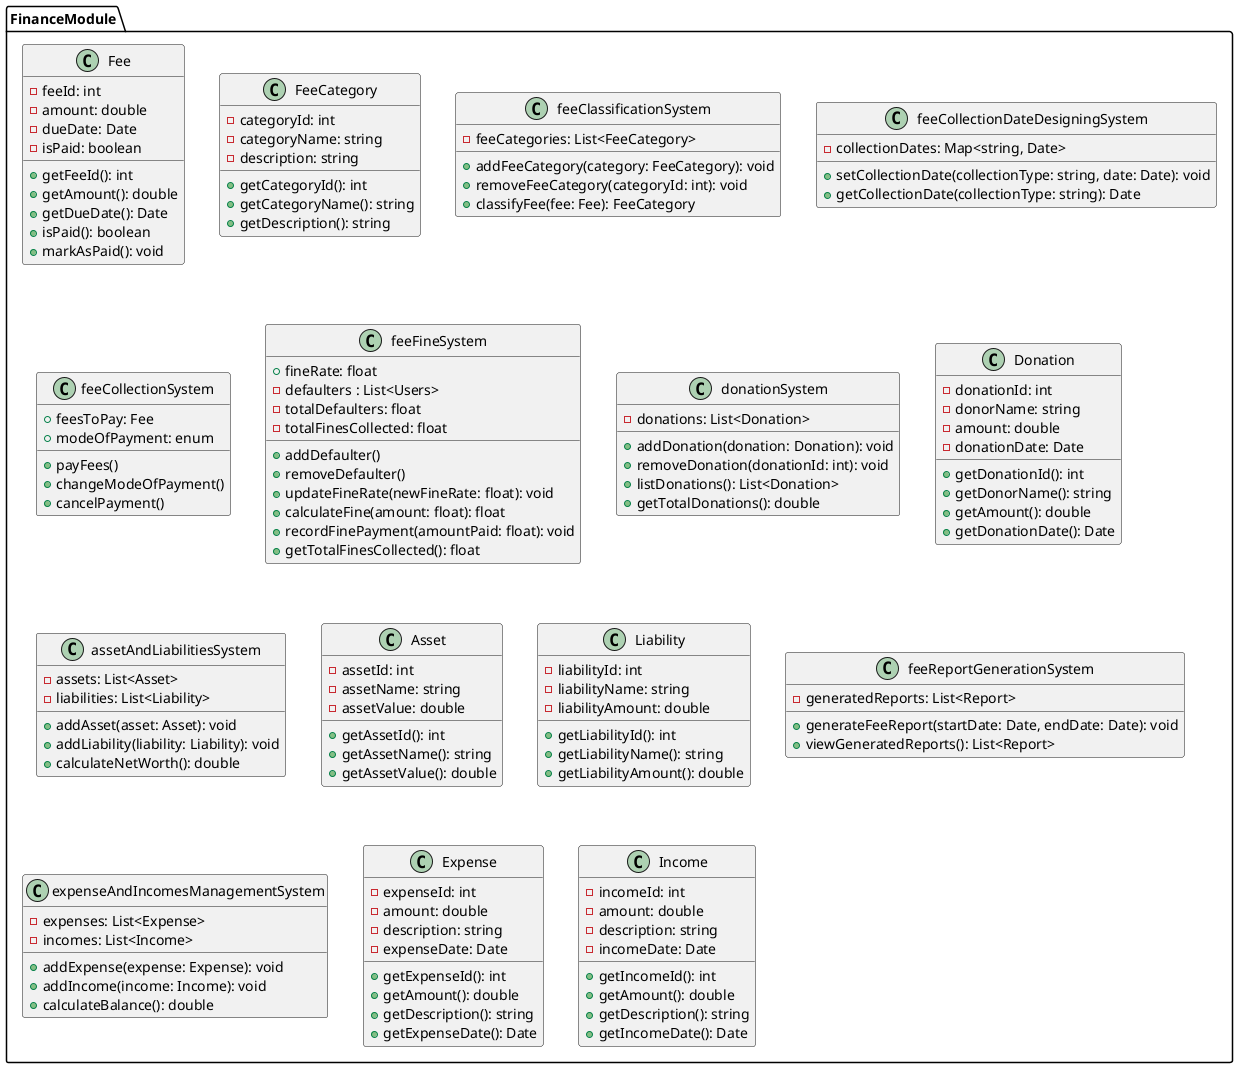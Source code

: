 @startuml finance
package FinanceModule {
	class Fee {
		- feeId: int
		- amount: double
		- dueDate: Date
		- isPaid: boolean
		+ getFeeId(): int
		+ getAmount(): double
		+ getDueDate(): Date
		+ isPaid(): boolean
		+ markAsPaid(): void
	}

	class FeeCategory {
		- categoryId: int
		- categoryName: string
		- description: string
		+ getCategoryId(): int
		+ getCategoryName(): string
		+ getDescription(): string
	}

	class feeClassificationSystem {
		- feeCategories: List<FeeCategory>
		+ addFeeCategory(category: FeeCategory): void
		+ removeFeeCategory(categoryId: int): void
		+ classifyFee(fee: Fee): FeeCategory
	}

	class feeCollectionDateDesigningSystem {
		- collectionDates: Map<string, Date>
		+ setCollectionDate(collectionType: string, date: Date): void
		+ getCollectionDate(collectionType: string): Date
	}

	class feeCollectionSystem {
		+ feesToPay: Fee
		+ modeOfPayment: enum
		
		+ payFees()
		+ changeModeOfPayment()
		+ cancelPayment()
	}

	class feeFineSystem {
		+ fineRate: float
		- defaulters : List<Users>
		- totalDefaulters: float
		- totalFinesCollected: float
		
		+ addDefaulter()
		+ removeDefaulter()
		+ updateFineRate(newFineRate: float): void
		+ calculateFine(amount: float): float
		+ recordFinePayment(amountPaid: float): void
		+ getTotalFinesCollected(): float
	}

	class donationSystem {
		- donations: List<Donation>
		+ addDonation(donation: Donation): void
		+ removeDonation(donationId: int): void
		+ listDonations(): List<Donation>
		+ getTotalDonations(): double
	}

	class Donation {
		- donationId: int
		- donorName: string
		- amount: double
		- donationDate: Date
		+ getDonationId(): int
		+ getDonorName(): string
		+ getAmount(): double
		+ getDonationDate(): Date
	}

	class assetAndLiabilitiesSystem {
		- assets: List<Asset>
		- liabilities: List<Liability>
		+ addAsset(asset: Asset): void
		+ addLiability(liability: Liability): void
		+ calculateNetWorth(): double
	}

	class Asset {
		- assetId: int
		- assetName: string
		- assetValue: double
		+ getAssetId(): int
		+ getAssetName(): string
		+ getAssetValue(): double
	}

	class Liability {
		- liabilityId: int
		- liabilityName: string
		- liabilityAmount: double
		+ getLiabilityId(): int
		+ getLiabilityName(): string
		+ getLiabilityAmount(): double
	}

	class feeReportGenerationSystem {
		- generatedReports: List<Report>
		'Should the reports go to the database, or should they rest with the system?: Can do that it goes to the cache and everytime the generatedReports is invoked, it fetches the data into this variable'

		+ generateFeeReport(startDate: Date, endDate: Date): void
		+ viewGeneratedReports(): List<Report>
	}

	class expenseAndIncomesManagementSystem {
		- expenses: List<Expense>
		- incomes: List<Income>
		+ addExpense(expense: Expense): void
		+ addIncome(income: Income): void
		+ calculateBalance(): double
	}

	class Expense {
		- expenseId: int
		- amount: double
		- description: string
		- expenseDate: Date

		+ getExpenseId(): int
		+ getAmount(): double
		+ getDescription(): string
		+ getExpenseDate(): Date
	}

	class Income {
		- incomeId: int
		- amount: double
		- description: string
		- incomeDate: Date

		+ getIncomeId(): int
		+ getAmount(): double
		+ getDescription(): string
		+ getIncomeDate(): Date
	}
}

@enduml